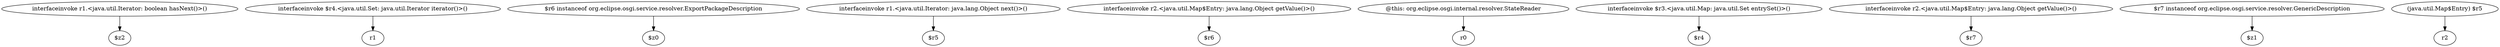 digraph g {
0[label="interfaceinvoke r1.<java.util.Iterator: boolean hasNext()>()"]
1[label="$z2"]
0->1[label=""]
2[label="interfaceinvoke $r4.<java.util.Set: java.util.Iterator iterator()>()"]
3[label="r1"]
2->3[label=""]
4[label="$r6 instanceof org.eclipse.osgi.service.resolver.ExportPackageDescription"]
5[label="$z0"]
4->5[label=""]
6[label="interfaceinvoke r1.<java.util.Iterator: java.lang.Object next()>()"]
7[label="$r5"]
6->7[label=""]
8[label="interfaceinvoke r2.<java.util.Map$Entry: java.lang.Object getValue()>()"]
9[label="$r6"]
8->9[label=""]
10[label="@this: org.eclipse.osgi.internal.resolver.StateReader"]
11[label="r0"]
10->11[label=""]
12[label="interfaceinvoke $r3.<java.util.Map: java.util.Set entrySet()>()"]
13[label="$r4"]
12->13[label=""]
14[label="interfaceinvoke r2.<java.util.Map$Entry: java.lang.Object getValue()>()"]
15[label="$r7"]
14->15[label=""]
16[label="$r7 instanceof org.eclipse.osgi.service.resolver.GenericDescription"]
17[label="$z1"]
16->17[label=""]
18[label="(java.util.Map$Entry) $r5"]
19[label="r2"]
18->19[label=""]
}